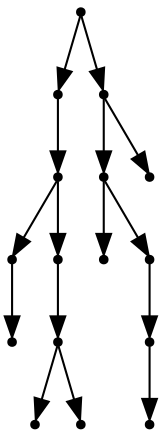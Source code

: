 digraph {
  15 [shape=point];
  7 [shape=point];
  6 [shape=point];
  1 [shape=point];
  0 [shape=point];
  5 [shape=point];
  4 [shape=point];
  2 [shape=point];
  3 [shape=point];
  14 [shape=point];
  12 [shape=point];
  8 [shape=point];
  11 [shape=point];
  10 [shape=point];
  9 [shape=point];
  13 [shape=point];
15 -> 7;
7 -> 6;
6 -> 1;
1 -> 0;
6 -> 5;
5 -> 4;
4 -> 2;
4 -> 3;
15 -> 14;
14 -> 12;
12 -> 8;
12 -> 11;
11 -> 10;
10 -> 9;
14 -> 13;
}
